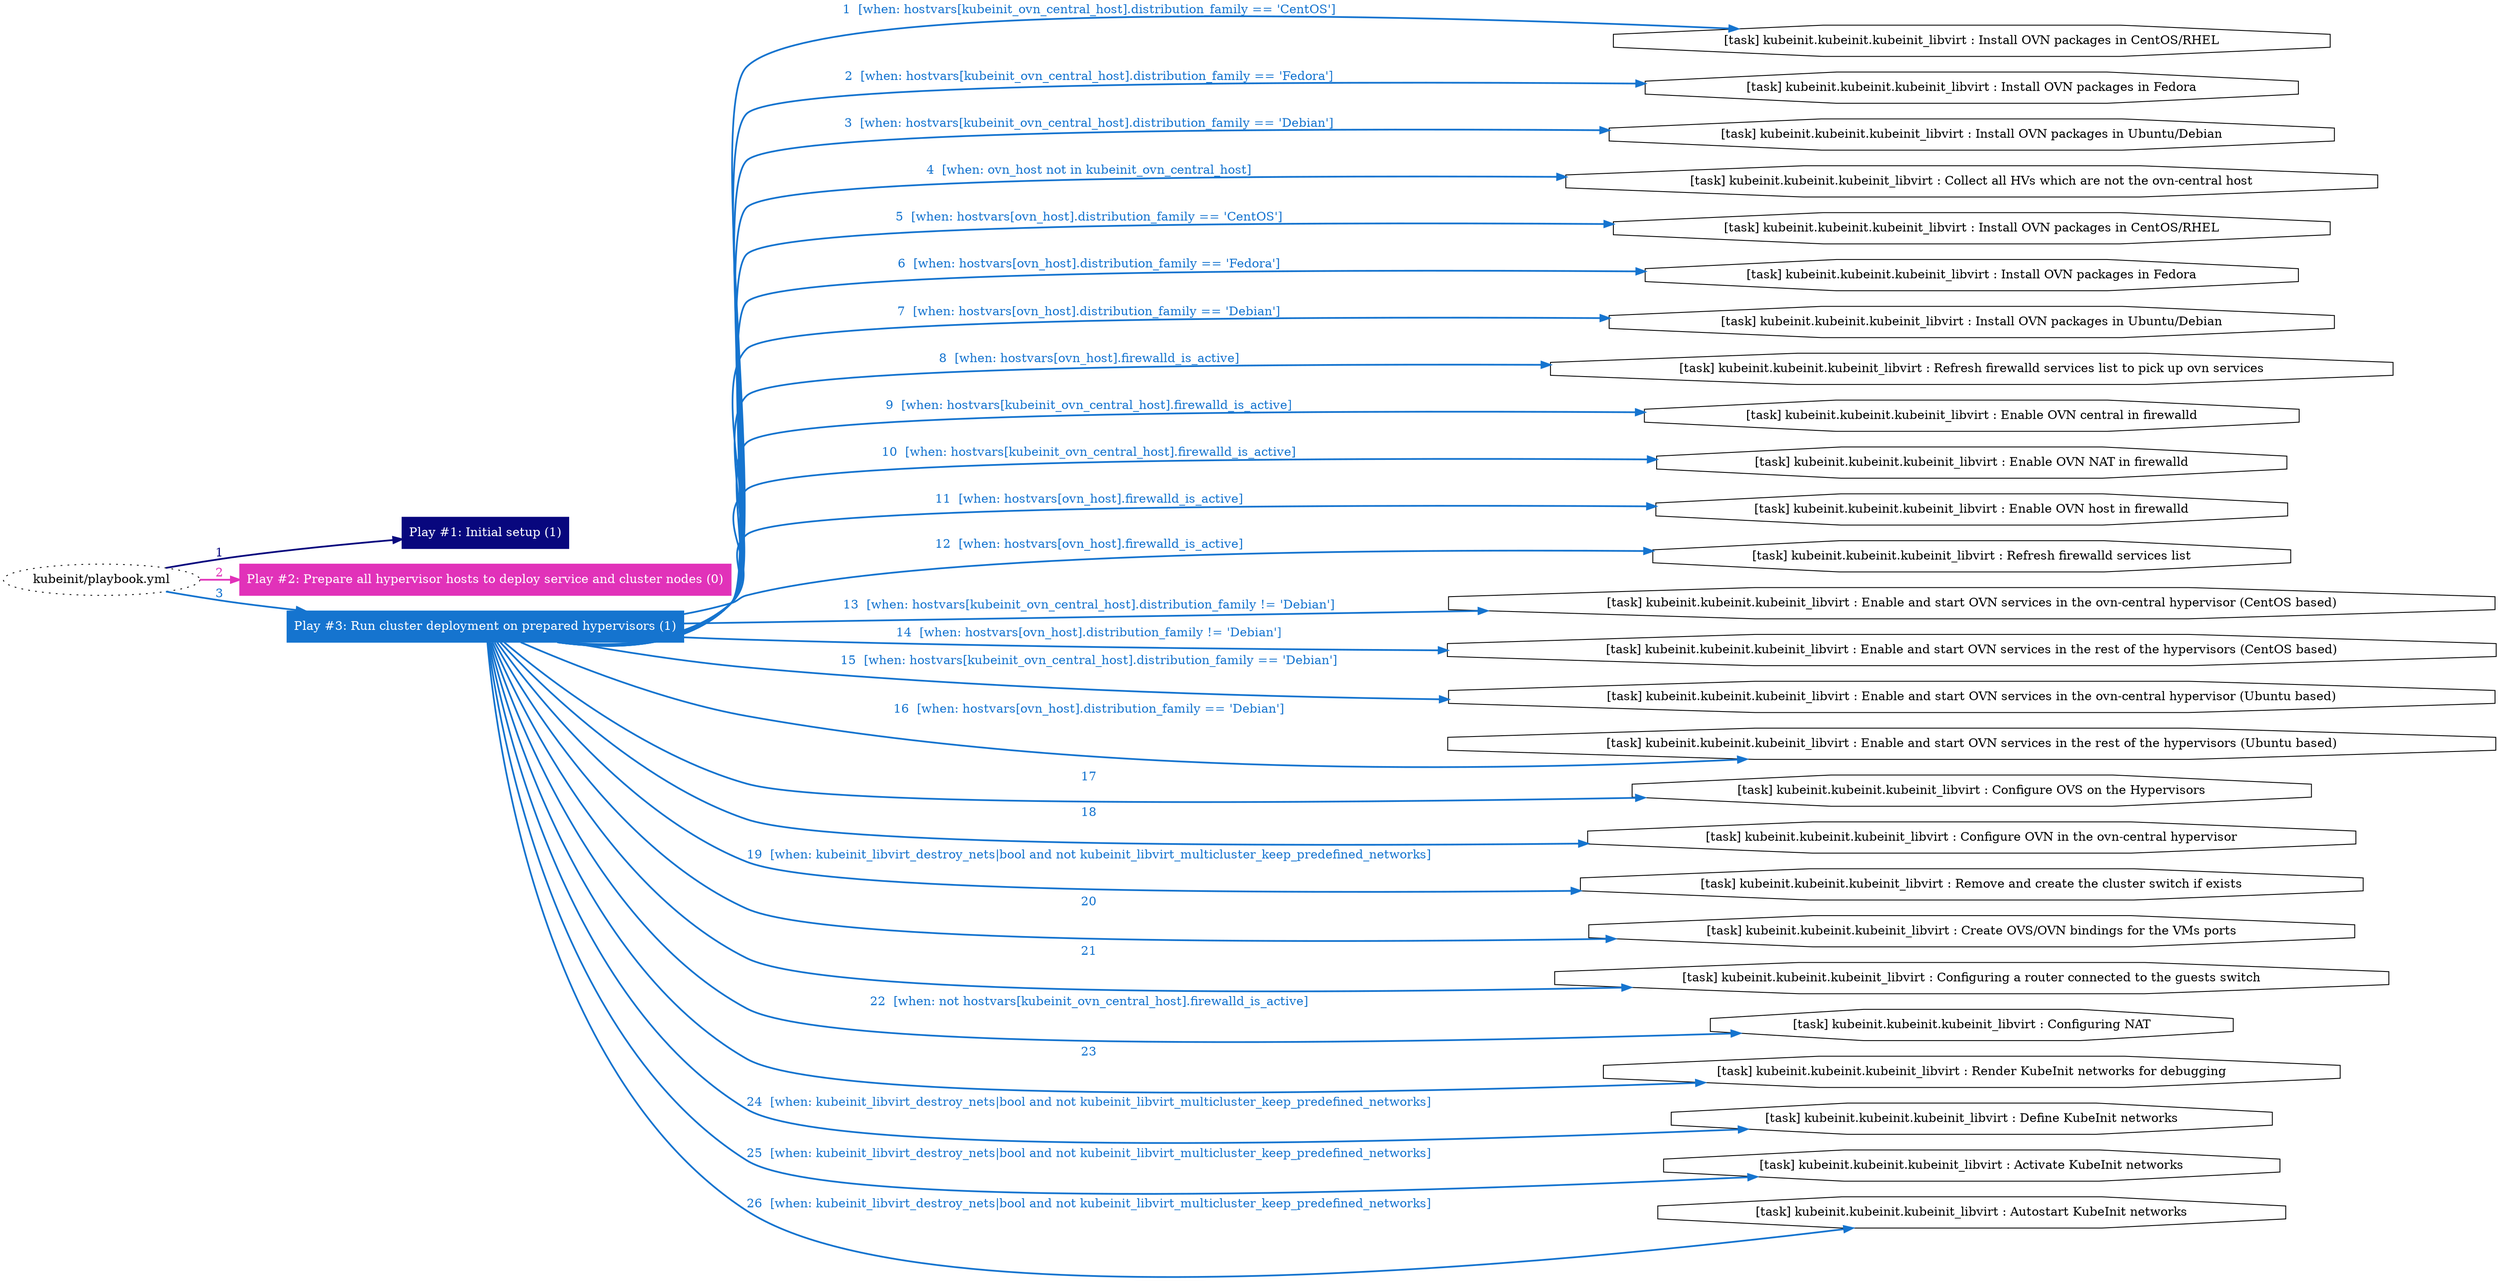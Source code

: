 digraph "kubeinit/playbook.yml "{
	graph [concentrate=true ordering=in rankdir=LR ratio=fill]
	edge [esep=5 sep=10]
	"kubeinit/playbook.yml" [id=root_node style=dotted]
	subgraph "Play #1: Initial setup (1) "{
		"Play #1: Initial setup (1)" [color="#08077e" fontcolor="#ffffff" id="play_b596565a-baf7-4586-aa33-6bc1f4cade9b" shape=box style=filled tooltip=localhost]
		"kubeinit/playbook.yml" -> "Play #1: Initial setup (1)" [label=1 color="#08077e" fontcolor="#08077e" id="edge_d66981d4-e7e3-4931-a480-c728ea0633f5" style=bold]
	}
	subgraph "Play #2: Prepare all hypervisor hosts to deploy service and cluster nodes (0) "{
		"Play #2: Prepare all hypervisor hosts to deploy service and cluster nodes (0)" [color="#e132b9" fontcolor="#ffffff" id="play_1e2e49ba-3ca4-45b8-8a4f-6d0500eccbc2" shape=box style=filled tooltip=""]
		"kubeinit/playbook.yml" -> "Play #2: Prepare all hypervisor hosts to deploy service and cluster nodes (0)" [label=2 color="#e132b9" fontcolor="#e132b9" id="edge_3a20a61b-b132-4927-b501-0df56a7b992e" style=bold]
	}
	subgraph "Play #3: Run cluster deployment on prepared hypervisors (1) "{
		"Play #3: Run cluster deployment on prepared hypervisors (1)" [color="#1574cf" fontcolor="#ffffff" id="play_355b0097-621b-4ef2-91eb-da48684e2cd9" shape=box style=filled tooltip=localhost]
		"kubeinit/playbook.yml" -> "Play #3: Run cluster deployment on prepared hypervisors (1)" [label=3 color="#1574cf" fontcolor="#1574cf" id="edge_af1ccf25-2327-4386-998b-5896501bab18" style=bold]
		"task_0980c502-a879-463a-9426-7e1bab962787" [label="[task] kubeinit.kubeinit.kubeinit_libvirt : Install OVN packages in CentOS/RHEL" id="task_0980c502-a879-463a-9426-7e1bab962787" shape=octagon tooltip="[task] kubeinit.kubeinit.kubeinit_libvirt : Install OVN packages in CentOS/RHEL"]
		"Play #3: Run cluster deployment on prepared hypervisors (1)" -> "task_0980c502-a879-463a-9426-7e1bab962787" [label="1  [when: hostvars[kubeinit_ovn_central_host].distribution_family == 'CentOS']" color="#1574cf" fontcolor="#1574cf" id="edge_e7d7ab85-b3b6-490e-8abe-f77c484b9989" style=bold]
		"task_203dcc67-a1fe-4879-93bf-6dd63d366fe3" [label="[task] kubeinit.kubeinit.kubeinit_libvirt : Install OVN packages in Fedora" id="task_203dcc67-a1fe-4879-93bf-6dd63d366fe3" shape=octagon tooltip="[task] kubeinit.kubeinit.kubeinit_libvirt : Install OVN packages in Fedora"]
		"Play #3: Run cluster deployment on prepared hypervisors (1)" -> "task_203dcc67-a1fe-4879-93bf-6dd63d366fe3" [label="2  [when: hostvars[kubeinit_ovn_central_host].distribution_family == 'Fedora']" color="#1574cf" fontcolor="#1574cf" id="edge_b81ad865-ea56-4bc4-a562-904483dbedd2" style=bold]
		"task_26c4a693-6aec-410e-b98f-05deabc681a9" [label="[task] kubeinit.kubeinit.kubeinit_libvirt : Install OVN packages in Ubuntu/Debian" id="task_26c4a693-6aec-410e-b98f-05deabc681a9" shape=octagon tooltip="[task] kubeinit.kubeinit.kubeinit_libvirt : Install OVN packages in Ubuntu/Debian"]
		"Play #3: Run cluster deployment on prepared hypervisors (1)" -> "task_26c4a693-6aec-410e-b98f-05deabc681a9" [label="3  [when: hostvars[kubeinit_ovn_central_host].distribution_family == 'Debian']" color="#1574cf" fontcolor="#1574cf" id="edge_854cf924-272a-4490-897c-8cdf36728c9c" style=bold]
		"task_7ab0b64a-a007-41c7-8c8b-34a5d02d8bbb" [label="[task] kubeinit.kubeinit.kubeinit_libvirt : Collect all HVs which are not the ovn-central host" id="task_7ab0b64a-a007-41c7-8c8b-34a5d02d8bbb" shape=octagon tooltip="[task] kubeinit.kubeinit.kubeinit_libvirt : Collect all HVs which are not the ovn-central host"]
		"Play #3: Run cluster deployment on prepared hypervisors (1)" -> "task_7ab0b64a-a007-41c7-8c8b-34a5d02d8bbb" [label="4  [when: ovn_host not in kubeinit_ovn_central_host]" color="#1574cf" fontcolor="#1574cf" id="edge_34637b8a-6352-4d36-8ca2-0ce0636f0ca5" style=bold]
		"task_9d4570da-1965-44c5-99e8-09c62ac5cb91" [label="[task] kubeinit.kubeinit.kubeinit_libvirt : Install OVN packages in CentOS/RHEL" id="task_9d4570da-1965-44c5-99e8-09c62ac5cb91" shape=octagon tooltip="[task] kubeinit.kubeinit.kubeinit_libvirt : Install OVN packages in CentOS/RHEL"]
		"Play #3: Run cluster deployment on prepared hypervisors (1)" -> "task_9d4570da-1965-44c5-99e8-09c62ac5cb91" [label="5  [when: hostvars[ovn_host].distribution_family == 'CentOS']" color="#1574cf" fontcolor="#1574cf" id="edge_808f9fff-e888-4ff2-a9a6-db0fa15d361a" style=bold]
		"task_64f653fa-1a4b-4b33-9f11-092766b4bea9" [label="[task] kubeinit.kubeinit.kubeinit_libvirt : Install OVN packages in Fedora" id="task_64f653fa-1a4b-4b33-9f11-092766b4bea9" shape=octagon tooltip="[task] kubeinit.kubeinit.kubeinit_libvirt : Install OVN packages in Fedora"]
		"Play #3: Run cluster deployment on prepared hypervisors (1)" -> "task_64f653fa-1a4b-4b33-9f11-092766b4bea9" [label="6  [when: hostvars[ovn_host].distribution_family == 'Fedora']" color="#1574cf" fontcolor="#1574cf" id="edge_30834884-968f-4da2-b9fc-9f25b7296b65" style=bold]
		"task_26453731-ed57-4a23-9188-e79d9dde1143" [label="[task] kubeinit.kubeinit.kubeinit_libvirt : Install OVN packages in Ubuntu/Debian" id="task_26453731-ed57-4a23-9188-e79d9dde1143" shape=octagon tooltip="[task] kubeinit.kubeinit.kubeinit_libvirt : Install OVN packages in Ubuntu/Debian"]
		"Play #3: Run cluster deployment on prepared hypervisors (1)" -> "task_26453731-ed57-4a23-9188-e79d9dde1143" [label="7  [when: hostvars[ovn_host].distribution_family == 'Debian']" color="#1574cf" fontcolor="#1574cf" id="edge_148ca714-8a73-4129-a085-88f877f27f37" style=bold]
		"task_b6d490dc-94ea-422d-895f-62be45347397" [label="[task] kubeinit.kubeinit.kubeinit_libvirt : Refresh firewalld services list to pick up ovn services" id="task_b6d490dc-94ea-422d-895f-62be45347397" shape=octagon tooltip="[task] kubeinit.kubeinit.kubeinit_libvirt : Refresh firewalld services list to pick up ovn services"]
		"Play #3: Run cluster deployment on prepared hypervisors (1)" -> "task_b6d490dc-94ea-422d-895f-62be45347397" [label="8  [when: hostvars[ovn_host].firewalld_is_active]" color="#1574cf" fontcolor="#1574cf" id="edge_531479f9-5720-4f88-8b77-779c082ed220" style=bold]
		"task_5cbbfd48-8963-4f7a-b519-91217e4f273e" [label="[task] kubeinit.kubeinit.kubeinit_libvirt : Enable OVN central in firewalld" id="task_5cbbfd48-8963-4f7a-b519-91217e4f273e" shape=octagon tooltip="[task] kubeinit.kubeinit.kubeinit_libvirt : Enable OVN central in firewalld"]
		"Play #3: Run cluster deployment on prepared hypervisors (1)" -> "task_5cbbfd48-8963-4f7a-b519-91217e4f273e" [label="9  [when: hostvars[kubeinit_ovn_central_host].firewalld_is_active]" color="#1574cf" fontcolor="#1574cf" id="edge_f87ffeea-5667-472c-8277-f1ffb8e723ea" style=bold]
		"task_51e60e29-5ba4-4767-96c1-735ef49465e3" [label="[task] kubeinit.kubeinit.kubeinit_libvirt : Enable OVN NAT in firewalld" id="task_51e60e29-5ba4-4767-96c1-735ef49465e3" shape=octagon tooltip="[task] kubeinit.kubeinit.kubeinit_libvirt : Enable OVN NAT in firewalld"]
		"Play #3: Run cluster deployment on prepared hypervisors (1)" -> "task_51e60e29-5ba4-4767-96c1-735ef49465e3" [label="10  [when: hostvars[kubeinit_ovn_central_host].firewalld_is_active]" color="#1574cf" fontcolor="#1574cf" id="edge_c07eec59-4e40-4ba1-9cdb-764ffd81572f" style=bold]
		"task_eeb8ab20-4bb3-4507-a802-312fcb0fef3e" [label="[task] kubeinit.kubeinit.kubeinit_libvirt : Enable OVN host in firewalld" id="task_eeb8ab20-4bb3-4507-a802-312fcb0fef3e" shape=octagon tooltip="[task] kubeinit.kubeinit.kubeinit_libvirt : Enable OVN host in firewalld"]
		"Play #3: Run cluster deployment on prepared hypervisors (1)" -> "task_eeb8ab20-4bb3-4507-a802-312fcb0fef3e" [label="11  [when: hostvars[ovn_host].firewalld_is_active]" color="#1574cf" fontcolor="#1574cf" id="edge_b4069a79-3b41-4d44-929b-0c0eb552642d" style=bold]
		"task_0528cbe6-f790-4133-b22b-043c50fdc4c1" [label="[task] kubeinit.kubeinit.kubeinit_libvirt : Refresh firewalld services list" id="task_0528cbe6-f790-4133-b22b-043c50fdc4c1" shape=octagon tooltip="[task] kubeinit.kubeinit.kubeinit_libvirt : Refresh firewalld services list"]
		"Play #3: Run cluster deployment on prepared hypervisors (1)" -> "task_0528cbe6-f790-4133-b22b-043c50fdc4c1" [label="12  [when: hostvars[ovn_host].firewalld_is_active]" color="#1574cf" fontcolor="#1574cf" id="edge_32519206-94e8-4b71-a567-aec535de37cd" style=bold]
		"task_4b9c9ac0-a86d-43ce-92c6-0c486ce3a77f" [label="[task] kubeinit.kubeinit.kubeinit_libvirt : Enable and start OVN services in the ovn-central hypervisor (CentOS based)" id="task_4b9c9ac0-a86d-43ce-92c6-0c486ce3a77f" shape=octagon tooltip="[task] kubeinit.kubeinit.kubeinit_libvirt : Enable and start OVN services in the ovn-central hypervisor (CentOS based)"]
		"Play #3: Run cluster deployment on prepared hypervisors (1)" -> "task_4b9c9ac0-a86d-43ce-92c6-0c486ce3a77f" [label="13  [when: hostvars[kubeinit_ovn_central_host].distribution_family != 'Debian']" color="#1574cf" fontcolor="#1574cf" id="edge_9f89daf0-f88a-45ea-9598-017d90d3e76a" style=bold]
		"task_384aafc9-2070-47d1-88ec-e5153e69e031" [label="[task] kubeinit.kubeinit.kubeinit_libvirt : Enable and start OVN services in the rest of the hypervisors (CentOS based)" id="task_384aafc9-2070-47d1-88ec-e5153e69e031" shape=octagon tooltip="[task] kubeinit.kubeinit.kubeinit_libvirt : Enable and start OVN services in the rest of the hypervisors (CentOS based)"]
		"Play #3: Run cluster deployment on prepared hypervisors (1)" -> "task_384aafc9-2070-47d1-88ec-e5153e69e031" [label="14  [when: hostvars[ovn_host].distribution_family != 'Debian']" color="#1574cf" fontcolor="#1574cf" id="edge_83dcd541-27af-459d-87eb-813fbed134b0" style=bold]
		"task_0414bcdc-d594-418a-be82-cbedfaaa00ad" [label="[task] kubeinit.kubeinit.kubeinit_libvirt : Enable and start OVN services in the ovn-central hypervisor (Ubuntu based)" id="task_0414bcdc-d594-418a-be82-cbedfaaa00ad" shape=octagon tooltip="[task] kubeinit.kubeinit.kubeinit_libvirt : Enable and start OVN services in the ovn-central hypervisor (Ubuntu based)"]
		"Play #3: Run cluster deployment on prepared hypervisors (1)" -> "task_0414bcdc-d594-418a-be82-cbedfaaa00ad" [label="15  [when: hostvars[kubeinit_ovn_central_host].distribution_family == 'Debian']" color="#1574cf" fontcolor="#1574cf" id="edge_7858eb7b-c089-4087-b9c0-6b805be4191c" style=bold]
		"task_c35ba87a-b9b2-45a6-817b-981803ca327b" [label="[task] kubeinit.kubeinit.kubeinit_libvirt : Enable and start OVN services in the rest of the hypervisors (Ubuntu based)" id="task_c35ba87a-b9b2-45a6-817b-981803ca327b" shape=octagon tooltip="[task] kubeinit.kubeinit.kubeinit_libvirt : Enable and start OVN services in the rest of the hypervisors (Ubuntu based)"]
		"Play #3: Run cluster deployment on prepared hypervisors (1)" -> "task_c35ba87a-b9b2-45a6-817b-981803ca327b" [label="16  [when: hostvars[ovn_host].distribution_family == 'Debian']" color="#1574cf" fontcolor="#1574cf" id="edge_ee31d0c7-a4a1-4b85-87cb-e1cb52eb8f55" style=bold]
		"task_52017d26-62b6-4af8-859f-5ac8075a1b9c" [label="[task] kubeinit.kubeinit.kubeinit_libvirt : Configure OVS on the Hypervisors" id="task_52017d26-62b6-4af8-859f-5ac8075a1b9c" shape=octagon tooltip="[task] kubeinit.kubeinit.kubeinit_libvirt : Configure OVS on the Hypervisors"]
		"Play #3: Run cluster deployment on prepared hypervisors (1)" -> "task_52017d26-62b6-4af8-859f-5ac8075a1b9c" [label=17 color="#1574cf" fontcolor="#1574cf" id="edge_916a8604-7ea1-4eec-b930-54d68bb7a4ef" style=bold]
		"task_611dfa7b-afc4-4c16-90bf-89f9d106134d" [label="[task] kubeinit.kubeinit.kubeinit_libvirt : Configure OVN in the ovn-central hypervisor" id="task_611dfa7b-afc4-4c16-90bf-89f9d106134d" shape=octagon tooltip="[task] kubeinit.kubeinit.kubeinit_libvirt : Configure OVN in the ovn-central hypervisor"]
		"Play #3: Run cluster deployment on prepared hypervisors (1)" -> "task_611dfa7b-afc4-4c16-90bf-89f9d106134d" [label=18 color="#1574cf" fontcolor="#1574cf" id="edge_96cf7733-b56c-4d8c-b00e-1e71901eeac9" style=bold]
		"task_74cf4430-bf85-4ee1-bcc5-9a71dafa8c83" [label="[task] kubeinit.kubeinit.kubeinit_libvirt : Remove and create the cluster switch if exists" id="task_74cf4430-bf85-4ee1-bcc5-9a71dafa8c83" shape=octagon tooltip="[task] kubeinit.kubeinit.kubeinit_libvirt : Remove and create the cluster switch if exists"]
		"Play #3: Run cluster deployment on prepared hypervisors (1)" -> "task_74cf4430-bf85-4ee1-bcc5-9a71dafa8c83" [label="19  [when: kubeinit_libvirt_destroy_nets|bool and not kubeinit_libvirt_multicluster_keep_predefined_networks]" color="#1574cf" fontcolor="#1574cf" id="edge_5568aa75-1ff2-4eb3-971b-f5d375f20aa2" style=bold]
		"task_b35aa266-a52b-49a8-96f6-a5bbd20b3f3f" [label="[task] kubeinit.kubeinit.kubeinit_libvirt : Create OVS/OVN bindings for the VMs ports" id="task_b35aa266-a52b-49a8-96f6-a5bbd20b3f3f" shape=octagon tooltip="[task] kubeinit.kubeinit.kubeinit_libvirt : Create OVS/OVN bindings for the VMs ports"]
		"Play #3: Run cluster deployment on prepared hypervisors (1)" -> "task_b35aa266-a52b-49a8-96f6-a5bbd20b3f3f" [label=20 color="#1574cf" fontcolor="#1574cf" id="edge_e0207899-58db-4660-8e1e-64dfda45d48e" style=bold]
		"task_c1f0671c-6583-455b-898e-a9c841cb32d3" [label="[task] kubeinit.kubeinit.kubeinit_libvirt : Configuring a router connected to the guests switch" id="task_c1f0671c-6583-455b-898e-a9c841cb32d3" shape=octagon tooltip="[task] kubeinit.kubeinit.kubeinit_libvirt : Configuring a router connected to the guests switch"]
		"Play #3: Run cluster deployment on prepared hypervisors (1)" -> "task_c1f0671c-6583-455b-898e-a9c841cb32d3" [label=21 color="#1574cf" fontcolor="#1574cf" id="edge_eb68454d-5fbc-4f8b-957d-e09acccf91f6" style=bold]
		"task_a55a8261-9b03-44fa-9b74-77151a453e94" [label="[task] kubeinit.kubeinit.kubeinit_libvirt : Configuring NAT" id="task_a55a8261-9b03-44fa-9b74-77151a453e94" shape=octagon tooltip="[task] kubeinit.kubeinit.kubeinit_libvirt : Configuring NAT"]
		"Play #3: Run cluster deployment on prepared hypervisors (1)" -> "task_a55a8261-9b03-44fa-9b74-77151a453e94" [label="22  [when: not hostvars[kubeinit_ovn_central_host].firewalld_is_active]" color="#1574cf" fontcolor="#1574cf" id="edge_c1aafc61-29c9-4b2b-a0b9-a947011edd12" style=bold]
		"task_65f7afc3-c46f-415a-82b1-332aeb243602" [label="[task] kubeinit.kubeinit.kubeinit_libvirt : Render KubeInit networks for debugging" id="task_65f7afc3-c46f-415a-82b1-332aeb243602" shape=octagon tooltip="[task] kubeinit.kubeinit.kubeinit_libvirt : Render KubeInit networks for debugging"]
		"Play #3: Run cluster deployment on prepared hypervisors (1)" -> "task_65f7afc3-c46f-415a-82b1-332aeb243602" [label=23 color="#1574cf" fontcolor="#1574cf" id="edge_d64ceeed-e214-4279-8fe1-de92ca653729" style=bold]
		"task_c38fa8c8-c09f-4a25-add7-85af129cc39a" [label="[task] kubeinit.kubeinit.kubeinit_libvirt : Define KubeInit networks" id="task_c38fa8c8-c09f-4a25-add7-85af129cc39a" shape=octagon tooltip="[task] kubeinit.kubeinit.kubeinit_libvirt : Define KubeInit networks"]
		"Play #3: Run cluster deployment on prepared hypervisors (1)" -> "task_c38fa8c8-c09f-4a25-add7-85af129cc39a" [label="24  [when: kubeinit_libvirt_destroy_nets|bool and not kubeinit_libvirt_multicluster_keep_predefined_networks]" color="#1574cf" fontcolor="#1574cf" id="edge_7497e1de-a9cb-404c-8dbd-5ccc8d6ca5bd" style=bold]
		"task_8082e2e8-25db-4004-aea7-f7f5fd3c998b" [label="[task] kubeinit.kubeinit.kubeinit_libvirt : Activate KubeInit networks" id="task_8082e2e8-25db-4004-aea7-f7f5fd3c998b" shape=octagon tooltip="[task] kubeinit.kubeinit.kubeinit_libvirt : Activate KubeInit networks"]
		"Play #3: Run cluster deployment on prepared hypervisors (1)" -> "task_8082e2e8-25db-4004-aea7-f7f5fd3c998b" [label="25  [when: kubeinit_libvirt_destroy_nets|bool and not kubeinit_libvirt_multicluster_keep_predefined_networks]" color="#1574cf" fontcolor="#1574cf" id="edge_df8a9778-80c5-4b22-a2cc-9e0c6ec50a72" style=bold]
		"task_44aaaa18-1227-46cd-8c0e-6f5993f47385" [label="[task] kubeinit.kubeinit.kubeinit_libvirt : Autostart KubeInit networks" id="task_44aaaa18-1227-46cd-8c0e-6f5993f47385" shape=octagon tooltip="[task] kubeinit.kubeinit.kubeinit_libvirt : Autostart KubeInit networks"]
		"Play #3: Run cluster deployment on prepared hypervisors (1)" -> "task_44aaaa18-1227-46cd-8c0e-6f5993f47385" [label="26  [when: kubeinit_libvirt_destroy_nets|bool and not kubeinit_libvirt_multicluster_keep_predefined_networks]" color="#1574cf" fontcolor="#1574cf" id="edge_94502800-de9b-4446-83be-c0d2d1be48a7" style=bold]
	}
}
